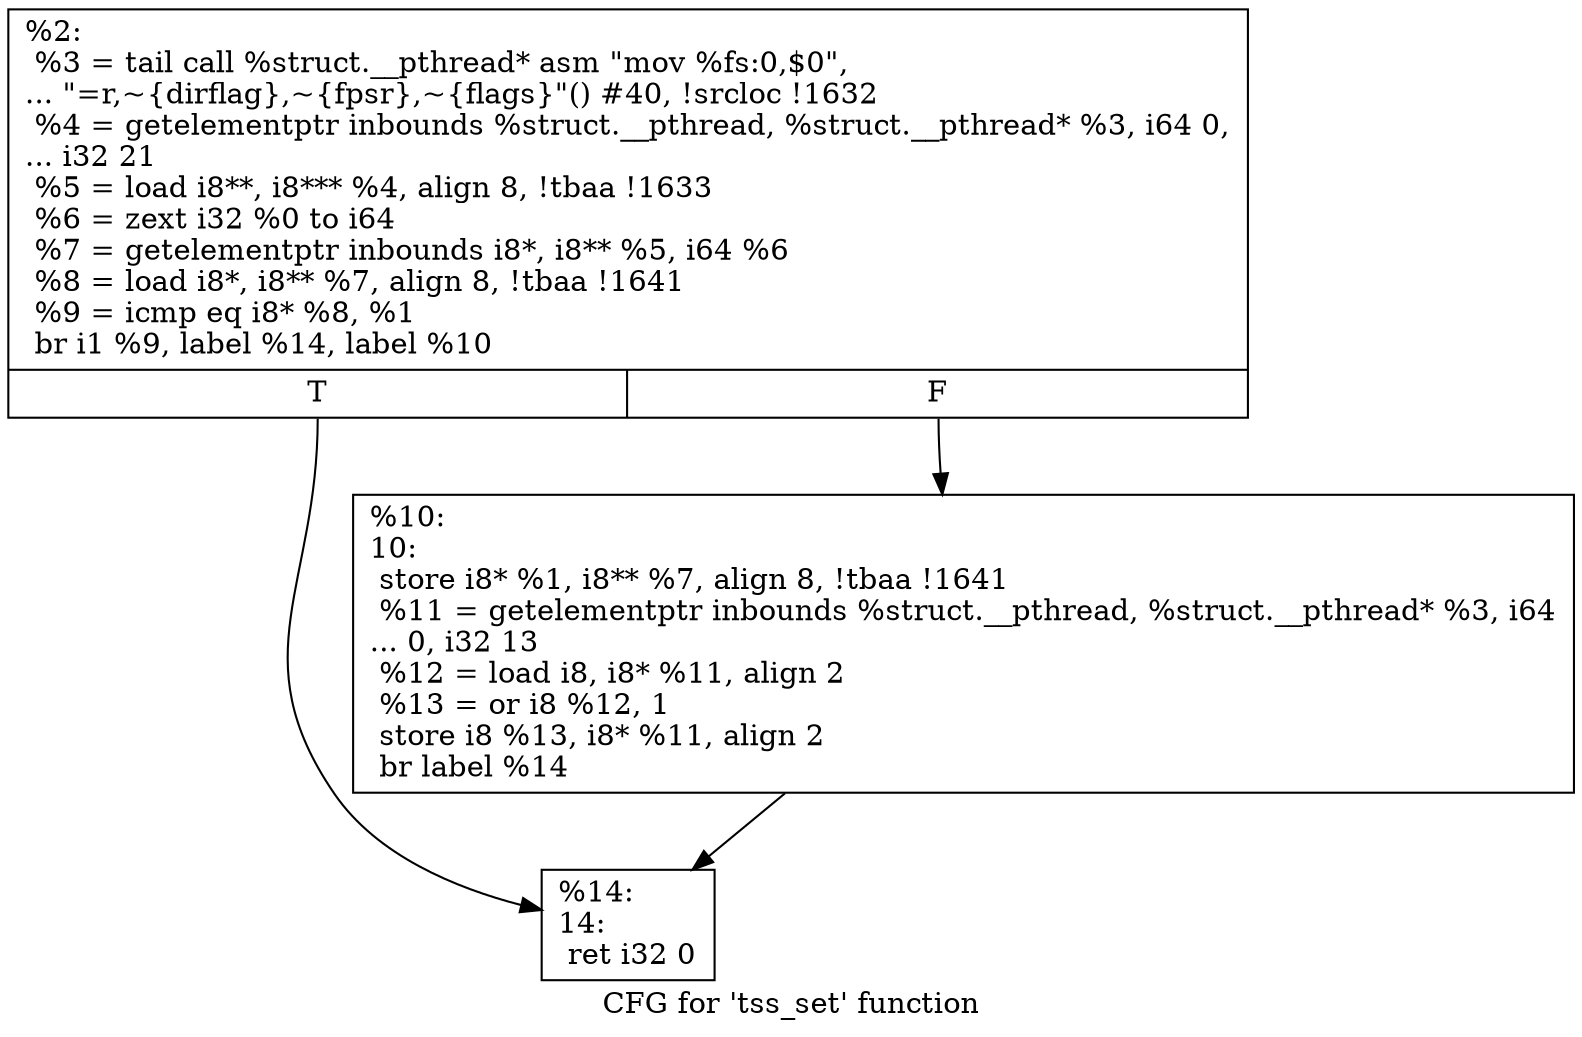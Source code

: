 digraph "CFG for 'tss_set' function" {
	label="CFG for 'tss_set' function";

	Node0x1fbafb0 [shape=record,label="{%2:\l  %3 = tail call %struct.__pthread* asm \"mov %fs:0,$0\",\l... \"=r,~\{dirflag\},~\{fpsr\},~\{flags\}\"() #40, !srcloc !1632\l  %4 = getelementptr inbounds %struct.__pthread, %struct.__pthread* %3, i64 0,\l... i32 21\l  %5 = load i8**, i8*** %4, align 8, !tbaa !1633\l  %6 = zext i32 %0 to i64\l  %7 = getelementptr inbounds i8*, i8** %5, i64 %6\l  %8 = load i8*, i8** %7, align 8, !tbaa !1641\l  %9 = icmp eq i8* %8, %1\l  br i1 %9, label %14, label %10\l|{<s0>T|<s1>F}}"];
	Node0x1fbafb0:s0 -> Node0x1fbd7b0;
	Node0x1fbafb0:s1 -> Node0x1fbd700;
	Node0x1fbd700 [shape=record,label="{%10:\l10:                                               \l  store i8* %1, i8** %7, align 8, !tbaa !1641\l  %11 = getelementptr inbounds %struct.__pthread, %struct.__pthread* %3, i64\l... 0, i32 13\l  %12 = load i8, i8* %11, align 2\l  %13 = or i8 %12, 1\l  store i8 %13, i8* %11, align 2\l  br label %14\l}"];
	Node0x1fbd700 -> Node0x1fbd7b0;
	Node0x1fbd7b0 [shape=record,label="{%14:\l14:                                               \l  ret i32 0\l}"];
}
